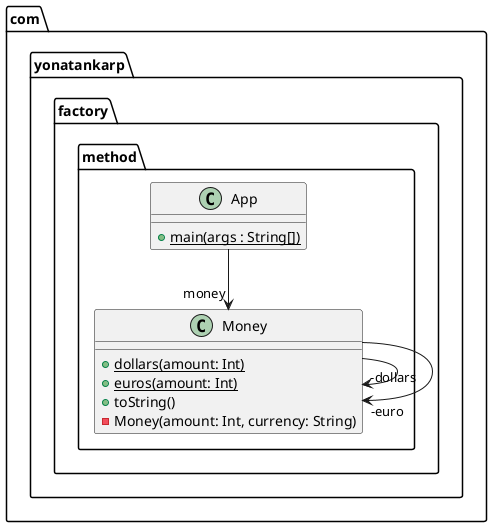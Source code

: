 @startuml
package com.yonatankarp.factory.method {
  class App {
    + main(args : String[]) {static}
  }

  class Money {
    + dollars(amount: Int) {static}
    + euros(amount: Int) {static}
    + toString()
    - Money(amount: Int, currency: String)
  }

  App --> "money" Money
  Money -->  "-dollars" Money
  Money -->  "-euro" Money
}
@enduml

